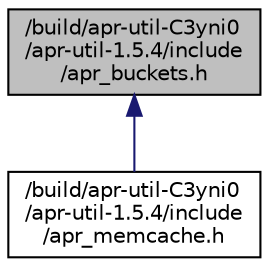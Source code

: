 digraph "/build/apr-util-C3yni0/apr-util-1.5.4/include/apr_buckets.h"
{
  edge [fontname="Helvetica",fontsize="10",labelfontname="Helvetica",labelfontsize="10"];
  node [fontname="Helvetica",fontsize="10",shape=record];
  Node1 [label="/build/apr-util-C3yni0\l/apr-util-1.5.4/include\l/apr_buckets.h",height=0.2,width=0.4,color="black", fillcolor="grey75", style="filled", fontcolor="black"];
  Node1 -> Node2 [dir="back",color="midnightblue",fontsize="10",style="solid",fontname="Helvetica"];
  Node2 [label="/build/apr-util-C3yni0\l/apr-util-1.5.4/include\l/apr_memcache.h",height=0.2,width=0.4,color="black", fillcolor="white", style="filled",URL="$apr__memcache_8h.html",tooltip="Client interface for memcached. "];
}

